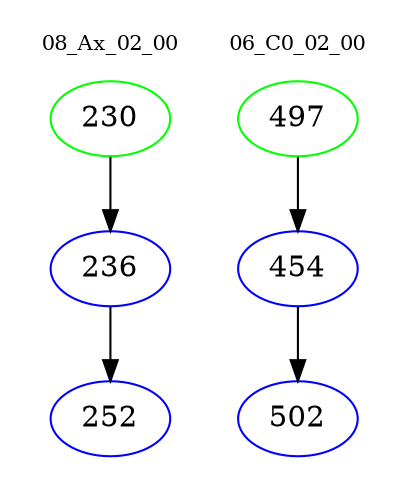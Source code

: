 digraph{
subgraph cluster_0 {
color = white
label = "08_Ax_02_00";
fontsize=10;
T0_230 [label="230", color="green"]
T0_230 -> T0_236 [color="black"]
T0_236 [label="236", color="blue"]
T0_236 -> T0_252 [color="black"]
T0_252 [label="252", color="blue"]
}
subgraph cluster_1 {
color = white
label = "06_C0_02_00";
fontsize=10;
T1_497 [label="497", color="green"]
T1_497 -> T1_454 [color="black"]
T1_454 [label="454", color="blue"]
T1_454 -> T1_502 [color="black"]
T1_502 [label="502", color="blue"]
}
}
